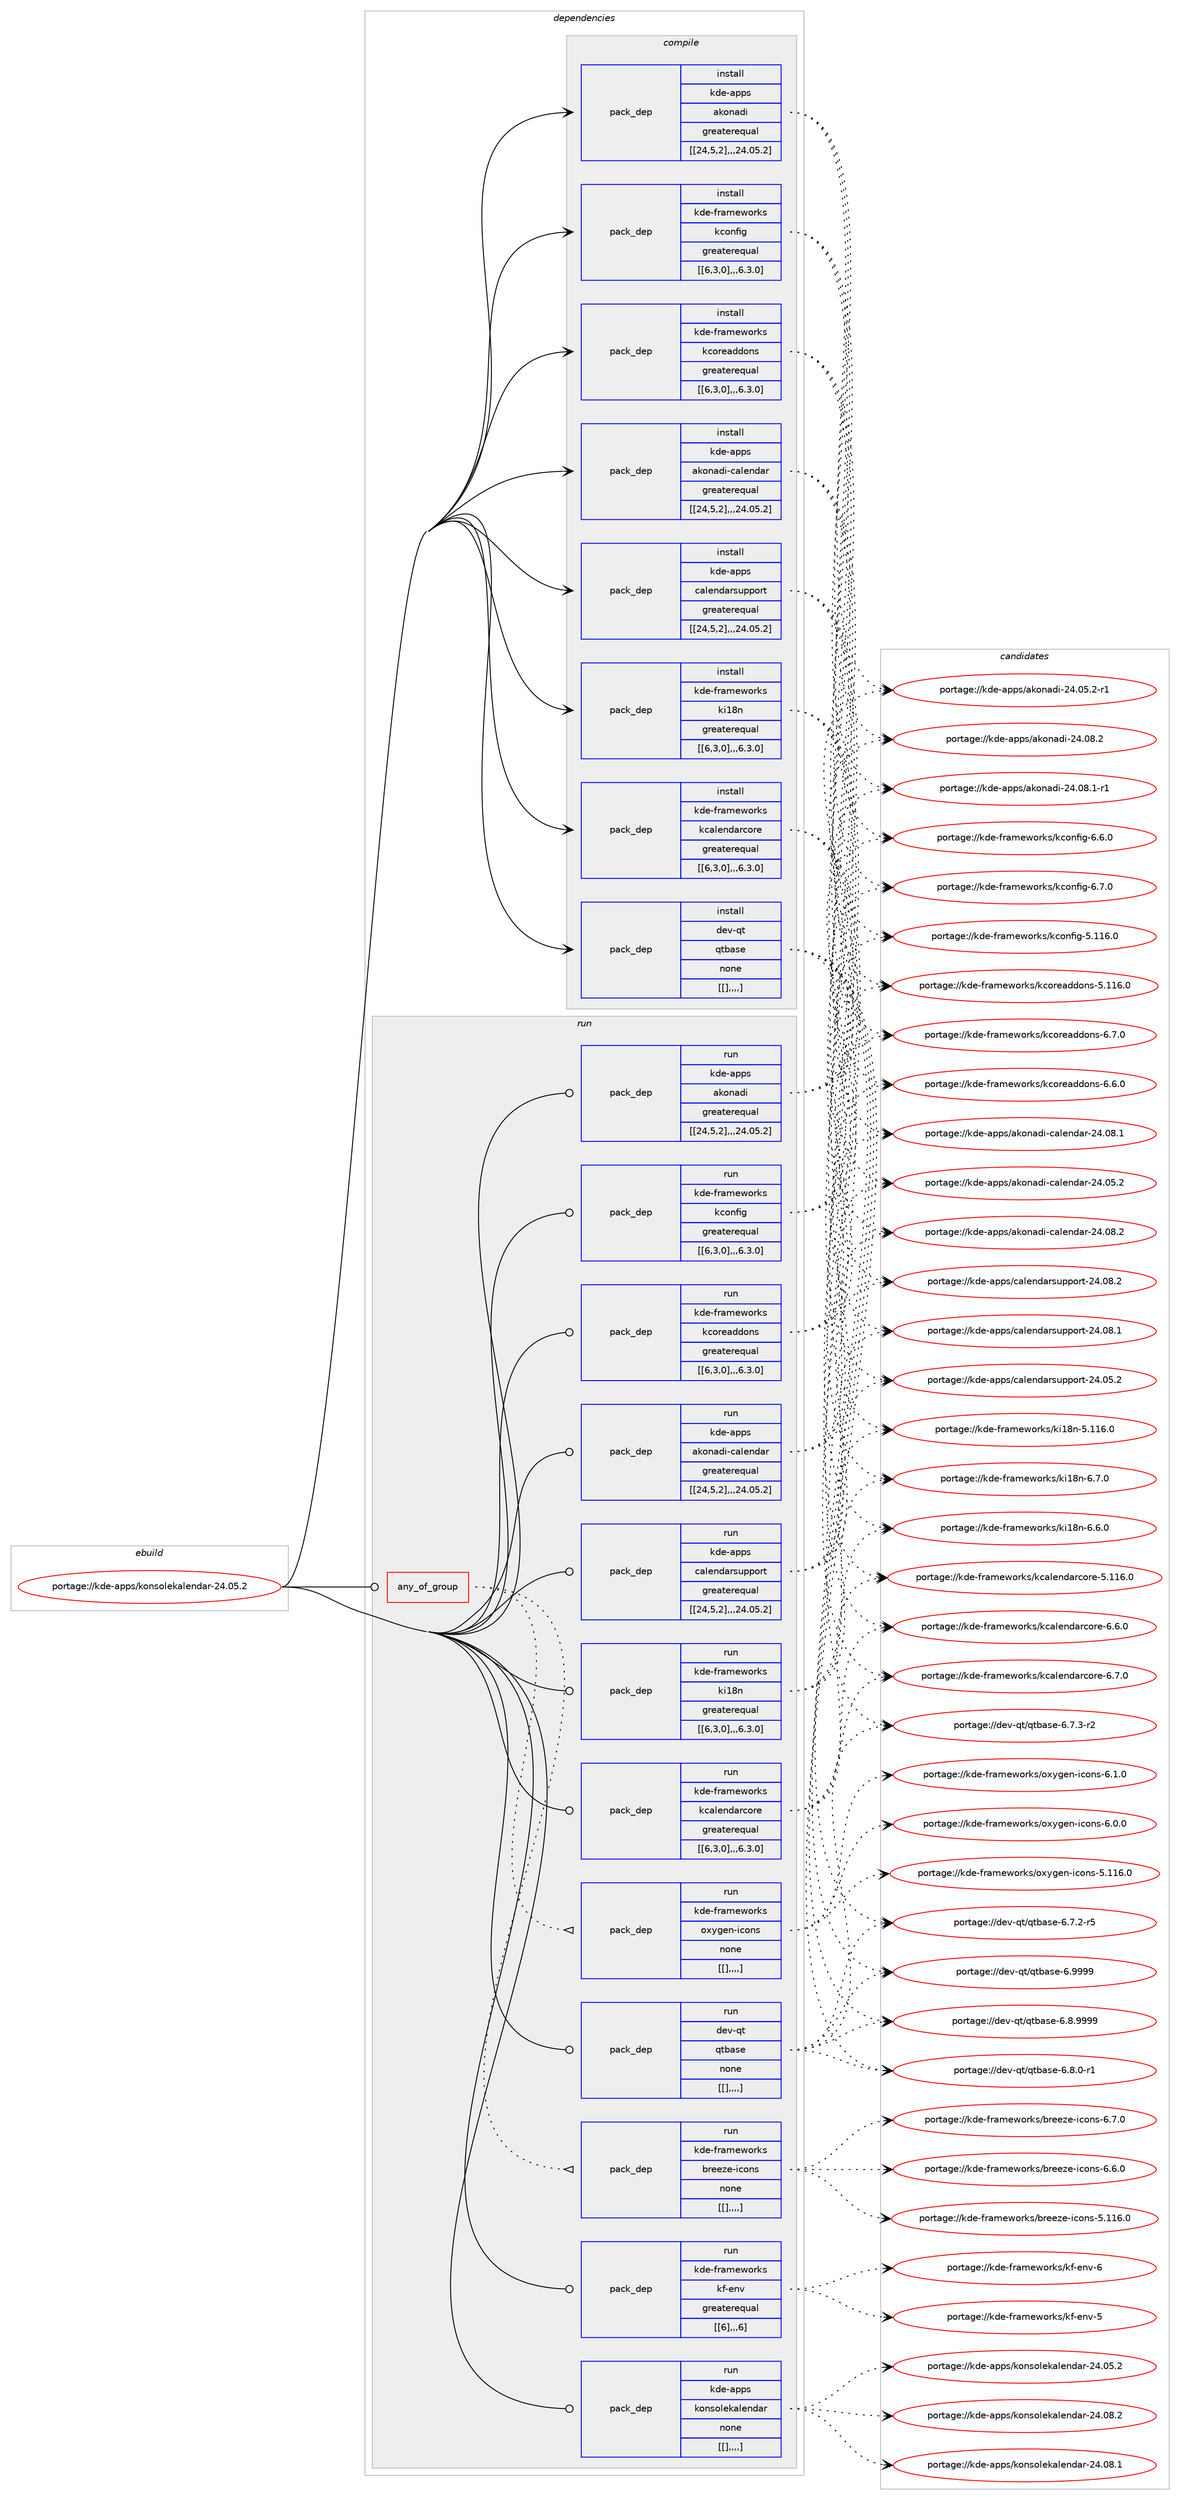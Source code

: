 digraph prolog {

# *************
# Graph options
# *************

newrank=true;
concentrate=true;
compound=true;
graph [rankdir=LR,fontname=Helvetica,fontsize=10,ranksep=1.5];#, ranksep=2.5, nodesep=0.2];
edge  [arrowhead=vee];
node  [fontname=Helvetica,fontsize=10];

# **********
# The ebuild
# **********

subgraph cluster_leftcol {
color=gray;
label=<<i>ebuild</i>>;
id [label="portage://kde-apps/konsolekalendar-24.05.2", color=red, width=4, href="../kde-apps/konsolekalendar-24.05.2.svg"];
}

# ****************
# The dependencies
# ****************

subgraph cluster_midcol {
color=gray;
label=<<i>dependencies</i>>;
subgraph cluster_compile {
fillcolor="#eeeeee";
style=filled;
label=<<i>compile</i>>;
subgraph pack199065 {
dependency273535 [label=<<TABLE BORDER="0" CELLBORDER="1" CELLSPACING="0" CELLPADDING="4" WIDTH="220"><TR><TD ROWSPAN="6" CELLPADDING="30">pack_dep</TD></TR><TR><TD WIDTH="110">install</TD></TR><TR><TD>dev-qt</TD></TR><TR><TD>qtbase</TD></TR><TR><TD>none</TD></TR><TR><TD>[[],,,,]</TD></TR></TABLE>>, shape=none, color=blue];
}
id:e -> dependency273535:w [weight=20,style="solid",arrowhead="vee"];
subgraph pack199126 {
dependency273608 [label=<<TABLE BORDER="0" CELLBORDER="1" CELLSPACING="0" CELLPADDING="4" WIDTH="220"><TR><TD ROWSPAN="6" CELLPADDING="30">pack_dep</TD></TR><TR><TD WIDTH="110">install</TD></TR><TR><TD>kde-apps</TD></TR><TR><TD>akonadi</TD></TR><TR><TD>greaterequal</TD></TR><TR><TD>[[24,5,2],,,24.05.2]</TD></TR></TABLE>>, shape=none, color=blue];
}
id:e -> dependency273608:w [weight=20,style="solid",arrowhead="vee"];
subgraph pack199194 {
dependency273666 [label=<<TABLE BORDER="0" CELLBORDER="1" CELLSPACING="0" CELLPADDING="4" WIDTH="220"><TR><TD ROWSPAN="6" CELLPADDING="30">pack_dep</TD></TR><TR><TD WIDTH="110">install</TD></TR><TR><TD>kde-apps</TD></TR><TR><TD>akonadi-calendar</TD></TR><TR><TD>greaterequal</TD></TR><TR><TD>[[24,5,2],,,24.05.2]</TD></TR></TABLE>>, shape=none, color=blue];
}
id:e -> dependency273666:w [weight=20,style="solid",arrowhead="vee"];
subgraph pack199196 {
dependency273683 [label=<<TABLE BORDER="0" CELLBORDER="1" CELLSPACING="0" CELLPADDING="4" WIDTH="220"><TR><TD ROWSPAN="6" CELLPADDING="30">pack_dep</TD></TR><TR><TD WIDTH="110">install</TD></TR><TR><TD>kde-apps</TD></TR><TR><TD>calendarsupport</TD></TR><TR><TD>greaterequal</TD></TR><TR><TD>[[24,5,2],,,24.05.2]</TD></TR></TABLE>>, shape=none, color=blue];
}
id:e -> dependency273683:w [weight=20,style="solid",arrowhead="vee"];
subgraph pack199215 {
dependency273685 [label=<<TABLE BORDER="0" CELLBORDER="1" CELLSPACING="0" CELLPADDING="4" WIDTH="220"><TR><TD ROWSPAN="6" CELLPADDING="30">pack_dep</TD></TR><TR><TD WIDTH="110">install</TD></TR><TR><TD>kde-frameworks</TD></TR><TR><TD>kcalendarcore</TD></TR><TR><TD>greaterequal</TD></TR><TR><TD>[[6,3,0],,,6.3.0]</TD></TR></TABLE>>, shape=none, color=blue];
}
id:e -> dependency273685:w [weight=20,style="solid",arrowhead="vee"];
subgraph pack199220 {
dependency273689 [label=<<TABLE BORDER="0" CELLBORDER="1" CELLSPACING="0" CELLPADDING="4" WIDTH="220"><TR><TD ROWSPAN="6" CELLPADDING="30">pack_dep</TD></TR><TR><TD WIDTH="110">install</TD></TR><TR><TD>kde-frameworks</TD></TR><TR><TD>kconfig</TD></TR><TR><TD>greaterequal</TD></TR><TR><TD>[[6,3,0],,,6.3.0]</TD></TR></TABLE>>, shape=none, color=blue];
}
id:e -> dependency273689:w [weight=20,style="solid",arrowhead="vee"];
subgraph pack199233 {
dependency273717 [label=<<TABLE BORDER="0" CELLBORDER="1" CELLSPACING="0" CELLPADDING="4" WIDTH="220"><TR><TD ROWSPAN="6" CELLPADDING="30">pack_dep</TD></TR><TR><TD WIDTH="110">install</TD></TR><TR><TD>kde-frameworks</TD></TR><TR><TD>kcoreaddons</TD></TR><TR><TD>greaterequal</TD></TR><TR><TD>[[6,3,0],,,6.3.0]</TD></TR></TABLE>>, shape=none, color=blue];
}
id:e -> dependency273717:w [weight=20,style="solid",arrowhead="vee"];
subgraph pack199248 {
dependency273721 [label=<<TABLE BORDER="0" CELLBORDER="1" CELLSPACING="0" CELLPADDING="4" WIDTH="220"><TR><TD ROWSPAN="6" CELLPADDING="30">pack_dep</TD></TR><TR><TD WIDTH="110">install</TD></TR><TR><TD>kde-frameworks</TD></TR><TR><TD>ki18n</TD></TR><TR><TD>greaterequal</TD></TR><TR><TD>[[6,3,0],,,6.3.0]</TD></TR></TABLE>>, shape=none, color=blue];
}
id:e -> dependency273721:w [weight=20,style="solid",arrowhead="vee"];
}
subgraph cluster_compileandrun {
fillcolor="#eeeeee";
style=filled;
label=<<i>compile and run</i>>;
}
subgraph cluster_run {
fillcolor="#eeeeee";
style=filled;
label=<<i>run</i>>;
subgraph any1909 {
dependency273772 [label=<<TABLE BORDER="0" CELLBORDER="1" CELLSPACING="0" CELLPADDING="4"><TR><TD CELLPADDING="10">any_of_group</TD></TR></TABLE>>, shape=none, color=red];subgraph pack199309 {
dependency273801 [label=<<TABLE BORDER="0" CELLBORDER="1" CELLSPACING="0" CELLPADDING="4" WIDTH="220"><TR><TD ROWSPAN="6" CELLPADDING="30">pack_dep</TD></TR><TR><TD WIDTH="110">run</TD></TR><TR><TD>kde-frameworks</TD></TR><TR><TD>breeze-icons</TD></TR><TR><TD>none</TD></TR><TR><TD>[[],,,,]</TD></TR></TABLE>>, shape=none, color=blue];
}
dependency273772:e -> dependency273801:w [weight=20,style="dotted",arrowhead="oinv"];
subgraph pack199327 {
dependency273806 [label=<<TABLE BORDER="0" CELLBORDER="1" CELLSPACING="0" CELLPADDING="4" WIDTH="220"><TR><TD ROWSPAN="6" CELLPADDING="30">pack_dep</TD></TR><TR><TD WIDTH="110">run</TD></TR><TR><TD>kde-frameworks</TD></TR><TR><TD>oxygen-icons</TD></TR><TR><TD>none</TD></TR><TR><TD>[[],,,,]</TD></TR></TABLE>>, shape=none, color=blue];
}
dependency273772:e -> dependency273806:w [weight=20,style="dotted",arrowhead="oinv"];
}
id:e -> dependency273772:w [weight=20,style="solid",arrowhead="odot"];
subgraph pack199469 {
dependency273957 [label=<<TABLE BORDER="0" CELLBORDER="1" CELLSPACING="0" CELLPADDING="4" WIDTH="220"><TR><TD ROWSPAN="6" CELLPADDING="30">pack_dep</TD></TR><TR><TD WIDTH="110">run</TD></TR><TR><TD>dev-qt</TD></TR><TR><TD>qtbase</TD></TR><TR><TD>none</TD></TR><TR><TD>[[],,,,]</TD></TR></TABLE>>, shape=none, color=blue];
}
id:e -> dependency273957:w [weight=20,style="solid",arrowhead="odot"];
subgraph pack199473 {
dependency273978 [label=<<TABLE BORDER="0" CELLBORDER="1" CELLSPACING="0" CELLPADDING="4" WIDTH="220"><TR><TD ROWSPAN="6" CELLPADDING="30">pack_dep</TD></TR><TR><TD WIDTH="110">run</TD></TR><TR><TD>kde-apps</TD></TR><TR><TD>akonadi</TD></TR><TR><TD>greaterequal</TD></TR><TR><TD>[[24,5,2],,,24.05.2]</TD></TR></TABLE>>, shape=none, color=blue];
}
id:e -> dependency273978:w [weight=20,style="solid",arrowhead="odot"];
subgraph pack199492 {
dependency273986 [label=<<TABLE BORDER="0" CELLBORDER="1" CELLSPACING="0" CELLPADDING="4" WIDTH="220"><TR><TD ROWSPAN="6" CELLPADDING="30">pack_dep</TD></TR><TR><TD WIDTH="110">run</TD></TR><TR><TD>kde-apps</TD></TR><TR><TD>akonadi-calendar</TD></TR><TR><TD>greaterequal</TD></TR><TR><TD>[[24,5,2],,,24.05.2]</TD></TR></TABLE>>, shape=none, color=blue];
}
id:e -> dependency273986:w [weight=20,style="solid",arrowhead="odot"];
subgraph pack199539 {
dependency274053 [label=<<TABLE BORDER="0" CELLBORDER="1" CELLSPACING="0" CELLPADDING="4" WIDTH="220"><TR><TD ROWSPAN="6" CELLPADDING="30">pack_dep</TD></TR><TR><TD WIDTH="110">run</TD></TR><TR><TD>kde-apps</TD></TR><TR><TD>calendarsupport</TD></TR><TR><TD>greaterequal</TD></TR><TR><TD>[[24,5,2],,,24.05.2]</TD></TR></TABLE>>, shape=none, color=blue];
}
id:e -> dependency274053:w [weight=20,style="solid",arrowhead="odot"];
subgraph pack199607 {
dependency274099 [label=<<TABLE BORDER="0" CELLBORDER="1" CELLSPACING="0" CELLPADDING="4" WIDTH="220"><TR><TD ROWSPAN="6" CELLPADDING="30">pack_dep</TD></TR><TR><TD WIDTH="110">run</TD></TR><TR><TD>kde-frameworks</TD></TR><TR><TD>kcalendarcore</TD></TR><TR><TD>greaterequal</TD></TR><TR><TD>[[6,3,0],,,6.3.0]</TD></TR></TABLE>>, shape=none, color=blue];
}
id:e -> dependency274099:w [weight=20,style="solid",arrowhead="odot"];
subgraph pack199621 {
dependency274140 [label=<<TABLE BORDER="0" CELLBORDER="1" CELLSPACING="0" CELLPADDING="4" WIDTH="220"><TR><TD ROWSPAN="6" CELLPADDING="30">pack_dep</TD></TR><TR><TD WIDTH="110">run</TD></TR><TR><TD>kde-frameworks</TD></TR><TR><TD>kconfig</TD></TR><TR><TD>greaterequal</TD></TR><TR><TD>[[6,3,0],,,6.3.0]</TD></TR></TABLE>>, shape=none, color=blue];
}
id:e -> dependency274140:w [weight=20,style="solid",arrowhead="odot"];
subgraph pack199640 {
dependency274142 [label=<<TABLE BORDER="0" CELLBORDER="1" CELLSPACING="0" CELLPADDING="4" WIDTH="220"><TR><TD ROWSPAN="6" CELLPADDING="30">pack_dep</TD></TR><TR><TD WIDTH="110">run</TD></TR><TR><TD>kde-frameworks</TD></TR><TR><TD>kcoreaddons</TD></TR><TR><TD>greaterequal</TD></TR><TR><TD>[[6,3,0],,,6.3.0]</TD></TR></TABLE>>, shape=none, color=blue];
}
id:e -> dependency274142:w [weight=20,style="solid",arrowhead="odot"];
subgraph pack199677 {
dependency274179 [label=<<TABLE BORDER="0" CELLBORDER="1" CELLSPACING="0" CELLPADDING="4" WIDTH="220"><TR><TD ROWSPAN="6" CELLPADDING="30">pack_dep</TD></TR><TR><TD WIDTH="110">run</TD></TR><TR><TD>kde-frameworks</TD></TR><TR><TD>kf-env</TD></TR><TR><TD>greaterequal</TD></TR><TR><TD>[[6],,,6]</TD></TR></TABLE>>, shape=none, color=blue];
}
id:e -> dependency274179:w [weight=20,style="solid",arrowhead="odot"];
subgraph pack199680 {
dependency274184 [label=<<TABLE BORDER="0" CELLBORDER="1" CELLSPACING="0" CELLPADDING="4" WIDTH="220"><TR><TD ROWSPAN="6" CELLPADDING="30">pack_dep</TD></TR><TR><TD WIDTH="110">run</TD></TR><TR><TD>kde-frameworks</TD></TR><TR><TD>ki18n</TD></TR><TR><TD>greaterequal</TD></TR><TR><TD>[[6,3,0],,,6.3.0]</TD></TR></TABLE>>, shape=none, color=blue];
}
id:e -> dependency274184:w [weight=20,style="solid",arrowhead="odot"];
subgraph pack199719 {
dependency274247 [label=<<TABLE BORDER="0" CELLBORDER="1" CELLSPACING="0" CELLPADDING="4" WIDTH="220"><TR><TD ROWSPAN="6" CELLPADDING="30">pack_dep</TD></TR><TR><TD WIDTH="110">run</TD></TR><TR><TD>kde-apps</TD></TR><TR><TD>konsolekalendar</TD></TR><TR><TD>none</TD></TR><TR><TD>[[],,,,]</TD></TR></TABLE>>, shape=none, color=blue];
}
id:e -> dependency274247:w [weight=20,style="solid",arrowhead="odot"];
}
}

# **************
# The candidates
# **************

subgraph cluster_choices {
rank=same;
color=gray;
label=<<i>candidates</i>>;

subgraph choice198429 {
color=black;
nodesep=1;
choice1001011184511311647113116989711510145544657575757 [label="portage://dev-qt/qtbase-6.9999", color=red, width=4,href="../dev-qt/qtbase-6.9999.svg"];
choice10010111845113116471131169897115101455446564657575757 [label="portage://dev-qt/qtbase-6.8.9999", color=red, width=4,href="../dev-qt/qtbase-6.8.9999.svg"];
choice100101118451131164711311698971151014554465646484511449 [label="portage://dev-qt/qtbase-6.8.0-r1", color=red, width=4,href="../dev-qt/qtbase-6.8.0-r1.svg"];
choice100101118451131164711311698971151014554465546514511450 [label="portage://dev-qt/qtbase-6.7.3-r2", color=red, width=4,href="../dev-qt/qtbase-6.7.3-r2.svg"];
choice100101118451131164711311698971151014554465546504511453 [label="portage://dev-qt/qtbase-6.7.2-r5", color=red, width=4,href="../dev-qt/qtbase-6.7.2-r5.svg"];
dependency273535:e -> choice1001011184511311647113116989711510145544657575757:w [style=dotted,weight="100"];
dependency273535:e -> choice10010111845113116471131169897115101455446564657575757:w [style=dotted,weight="100"];
dependency273535:e -> choice100101118451131164711311698971151014554465646484511449:w [style=dotted,weight="100"];
dependency273535:e -> choice100101118451131164711311698971151014554465546514511450:w [style=dotted,weight="100"];
dependency273535:e -> choice100101118451131164711311698971151014554465546504511453:w [style=dotted,weight="100"];
}
subgraph choice198436 {
color=black;
nodesep=1;
choice10710010145971121121154797107111110971001054550524648564650 [label="portage://kde-apps/akonadi-24.08.2", color=red, width=4,href="../kde-apps/akonadi-24.08.2.svg"];
choice107100101459711211211547971071111109710010545505246485646494511449 [label="portage://kde-apps/akonadi-24.08.1-r1", color=red, width=4,href="../kde-apps/akonadi-24.08.1-r1.svg"];
choice107100101459711211211547971071111109710010545505246485346504511449 [label="portage://kde-apps/akonadi-24.05.2-r1", color=red, width=4,href="../kde-apps/akonadi-24.05.2-r1.svg"];
dependency273608:e -> choice10710010145971121121154797107111110971001054550524648564650:w [style=dotted,weight="100"];
dependency273608:e -> choice107100101459711211211547971071111109710010545505246485646494511449:w [style=dotted,weight="100"];
dependency273608:e -> choice107100101459711211211547971071111109710010545505246485346504511449:w [style=dotted,weight="100"];
}
subgraph choice198440 {
color=black;
nodesep=1;
choice1071001014597112112115479710711111097100105459997108101110100971144550524648564650 [label="portage://kde-apps/akonadi-calendar-24.08.2", color=red, width=4,href="../kde-apps/akonadi-calendar-24.08.2.svg"];
choice1071001014597112112115479710711111097100105459997108101110100971144550524648564649 [label="portage://kde-apps/akonadi-calendar-24.08.1", color=red, width=4,href="../kde-apps/akonadi-calendar-24.08.1.svg"];
choice1071001014597112112115479710711111097100105459997108101110100971144550524648534650 [label="portage://kde-apps/akonadi-calendar-24.05.2", color=red, width=4,href="../kde-apps/akonadi-calendar-24.05.2.svg"];
dependency273666:e -> choice1071001014597112112115479710711111097100105459997108101110100971144550524648564650:w [style=dotted,weight="100"];
dependency273666:e -> choice1071001014597112112115479710711111097100105459997108101110100971144550524648564649:w [style=dotted,weight="100"];
dependency273666:e -> choice1071001014597112112115479710711111097100105459997108101110100971144550524648534650:w [style=dotted,weight="100"];
}
subgraph choice198459 {
color=black;
nodesep=1;
choice1071001014597112112115479997108101110100971141151171121121111141164550524648564650 [label="portage://kde-apps/calendarsupport-24.08.2", color=red, width=4,href="../kde-apps/calendarsupport-24.08.2.svg"];
choice1071001014597112112115479997108101110100971141151171121121111141164550524648564649 [label="portage://kde-apps/calendarsupport-24.08.1", color=red, width=4,href="../kde-apps/calendarsupport-24.08.1.svg"];
choice1071001014597112112115479997108101110100971141151171121121111141164550524648534650 [label="portage://kde-apps/calendarsupport-24.05.2", color=red, width=4,href="../kde-apps/calendarsupport-24.05.2.svg"];
dependency273683:e -> choice1071001014597112112115479997108101110100971141151171121121111141164550524648564650:w [style=dotted,weight="100"];
dependency273683:e -> choice1071001014597112112115479997108101110100971141151171121121111141164550524648564649:w [style=dotted,weight="100"];
dependency273683:e -> choice1071001014597112112115479997108101110100971141151171121121111141164550524648534650:w [style=dotted,weight="100"];
}
subgraph choice198466 {
color=black;
nodesep=1;
choice10710010145102114971091011191111141071154710799971081011101009711499111114101455446554648 [label="portage://kde-frameworks/kcalendarcore-6.7.0", color=red, width=4,href="../kde-frameworks/kcalendarcore-6.7.0.svg"];
choice10710010145102114971091011191111141071154710799971081011101009711499111114101455446544648 [label="portage://kde-frameworks/kcalendarcore-6.6.0", color=red, width=4,href="../kde-frameworks/kcalendarcore-6.6.0.svg"];
choice107100101451021149710910111911111410711547107999710810111010097114991111141014553464949544648 [label="portage://kde-frameworks/kcalendarcore-5.116.0", color=red, width=4,href="../kde-frameworks/kcalendarcore-5.116.0.svg"];
dependency273685:e -> choice10710010145102114971091011191111141071154710799971081011101009711499111114101455446554648:w [style=dotted,weight="100"];
dependency273685:e -> choice10710010145102114971091011191111141071154710799971081011101009711499111114101455446544648:w [style=dotted,weight="100"];
dependency273685:e -> choice107100101451021149710910111911111410711547107999710810111010097114991111141014553464949544648:w [style=dotted,weight="100"];
}
subgraph choice198469 {
color=black;
nodesep=1;
choice10710010145102114971091011191111141071154710799111110102105103455446554648 [label="portage://kde-frameworks/kconfig-6.7.0", color=red, width=4,href="../kde-frameworks/kconfig-6.7.0.svg"];
choice10710010145102114971091011191111141071154710799111110102105103455446544648 [label="portage://kde-frameworks/kconfig-6.6.0", color=red, width=4,href="../kde-frameworks/kconfig-6.6.0.svg"];
choice107100101451021149710910111911111410711547107991111101021051034553464949544648 [label="portage://kde-frameworks/kconfig-5.116.0", color=red, width=4,href="../kde-frameworks/kconfig-5.116.0.svg"];
dependency273689:e -> choice10710010145102114971091011191111141071154710799111110102105103455446554648:w [style=dotted,weight="100"];
dependency273689:e -> choice10710010145102114971091011191111141071154710799111110102105103455446544648:w [style=dotted,weight="100"];
dependency273689:e -> choice107100101451021149710910111911111410711547107991111101021051034553464949544648:w [style=dotted,weight="100"];
}
subgraph choice198472 {
color=black;
nodesep=1;
choice1071001014510211497109101119111114107115471079911111410197100100111110115455446554648 [label="portage://kde-frameworks/kcoreaddons-6.7.0", color=red, width=4,href="../kde-frameworks/kcoreaddons-6.7.0.svg"];
choice1071001014510211497109101119111114107115471079911111410197100100111110115455446544648 [label="portage://kde-frameworks/kcoreaddons-6.6.0", color=red, width=4,href="../kde-frameworks/kcoreaddons-6.6.0.svg"];
choice10710010145102114971091011191111141071154710799111114101971001001111101154553464949544648 [label="portage://kde-frameworks/kcoreaddons-5.116.0", color=red, width=4,href="../kde-frameworks/kcoreaddons-5.116.0.svg"];
dependency273717:e -> choice1071001014510211497109101119111114107115471079911111410197100100111110115455446554648:w [style=dotted,weight="100"];
dependency273717:e -> choice1071001014510211497109101119111114107115471079911111410197100100111110115455446544648:w [style=dotted,weight="100"];
dependency273717:e -> choice10710010145102114971091011191111141071154710799111114101971001001111101154553464949544648:w [style=dotted,weight="100"];
}
subgraph choice198507 {
color=black;
nodesep=1;
choice1071001014510211497109101119111114107115471071054956110455446554648 [label="portage://kde-frameworks/ki18n-6.7.0", color=red, width=4,href="../kde-frameworks/ki18n-6.7.0.svg"];
choice1071001014510211497109101119111114107115471071054956110455446544648 [label="portage://kde-frameworks/ki18n-6.6.0", color=red, width=4,href="../kde-frameworks/ki18n-6.6.0.svg"];
choice10710010145102114971091011191111141071154710710549561104553464949544648 [label="portage://kde-frameworks/ki18n-5.116.0", color=red, width=4,href="../kde-frameworks/ki18n-5.116.0.svg"];
dependency273721:e -> choice1071001014510211497109101119111114107115471071054956110455446554648:w [style=dotted,weight="100"];
dependency273721:e -> choice1071001014510211497109101119111114107115471071054956110455446544648:w [style=dotted,weight="100"];
dependency273721:e -> choice10710010145102114971091011191111141071154710710549561104553464949544648:w [style=dotted,weight="100"];
}
subgraph choice198515 {
color=black;
nodesep=1;
choice107100101451021149710910111911111410711547981141011011221014510599111110115455446554648 [label="portage://kde-frameworks/breeze-icons-6.7.0", color=red, width=4,href="../kde-frameworks/breeze-icons-6.7.0.svg"];
choice107100101451021149710910111911111410711547981141011011221014510599111110115455446544648 [label="portage://kde-frameworks/breeze-icons-6.6.0", color=red, width=4,href="../kde-frameworks/breeze-icons-6.6.0.svg"];
choice1071001014510211497109101119111114107115479811410110112210145105991111101154553464949544648 [label="portage://kde-frameworks/breeze-icons-5.116.0", color=red, width=4,href="../kde-frameworks/breeze-icons-5.116.0.svg"];
dependency273801:e -> choice107100101451021149710910111911111410711547981141011011221014510599111110115455446554648:w [style=dotted,weight="100"];
dependency273801:e -> choice107100101451021149710910111911111410711547981141011011221014510599111110115455446544648:w [style=dotted,weight="100"];
dependency273801:e -> choice1071001014510211497109101119111114107115479811410110112210145105991111101154553464949544648:w [style=dotted,weight="100"];
}
subgraph choice198518 {
color=black;
nodesep=1;
choice1071001014510211497109101119111114107115471111201211031011104510599111110115455446494648 [label="portage://kde-frameworks/oxygen-icons-6.1.0", color=red, width=4,href="../kde-frameworks/oxygen-icons-6.1.0.svg"];
choice1071001014510211497109101119111114107115471111201211031011104510599111110115455446484648 [label="portage://kde-frameworks/oxygen-icons-6.0.0", color=red, width=4,href="../kde-frameworks/oxygen-icons-6.0.0.svg"];
choice10710010145102114971091011191111141071154711112012110310111045105991111101154553464949544648 [label="portage://kde-frameworks/oxygen-icons-5.116.0", color=red, width=4,href="../kde-frameworks/oxygen-icons-5.116.0.svg"];
dependency273806:e -> choice1071001014510211497109101119111114107115471111201211031011104510599111110115455446494648:w [style=dotted,weight="100"];
dependency273806:e -> choice1071001014510211497109101119111114107115471111201211031011104510599111110115455446484648:w [style=dotted,weight="100"];
dependency273806:e -> choice10710010145102114971091011191111141071154711112012110310111045105991111101154553464949544648:w [style=dotted,weight="100"];
}
subgraph choice198521 {
color=black;
nodesep=1;
choice1001011184511311647113116989711510145544657575757 [label="portage://dev-qt/qtbase-6.9999", color=red, width=4,href="../dev-qt/qtbase-6.9999.svg"];
choice10010111845113116471131169897115101455446564657575757 [label="portage://dev-qt/qtbase-6.8.9999", color=red, width=4,href="../dev-qt/qtbase-6.8.9999.svg"];
choice100101118451131164711311698971151014554465646484511449 [label="portage://dev-qt/qtbase-6.8.0-r1", color=red, width=4,href="../dev-qt/qtbase-6.8.0-r1.svg"];
choice100101118451131164711311698971151014554465546514511450 [label="portage://dev-qt/qtbase-6.7.3-r2", color=red, width=4,href="../dev-qt/qtbase-6.7.3-r2.svg"];
choice100101118451131164711311698971151014554465546504511453 [label="portage://dev-qt/qtbase-6.7.2-r5", color=red, width=4,href="../dev-qt/qtbase-6.7.2-r5.svg"];
dependency273957:e -> choice1001011184511311647113116989711510145544657575757:w [style=dotted,weight="100"];
dependency273957:e -> choice10010111845113116471131169897115101455446564657575757:w [style=dotted,weight="100"];
dependency273957:e -> choice100101118451131164711311698971151014554465646484511449:w [style=dotted,weight="100"];
dependency273957:e -> choice100101118451131164711311698971151014554465546514511450:w [style=dotted,weight="100"];
dependency273957:e -> choice100101118451131164711311698971151014554465546504511453:w [style=dotted,weight="100"];
}
subgraph choice198527 {
color=black;
nodesep=1;
choice10710010145971121121154797107111110971001054550524648564650 [label="portage://kde-apps/akonadi-24.08.2", color=red, width=4,href="../kde-apps/akonadi-24.08.2.svg"];
choice107100101459711211211547971071111109710010545505246485646494511449 [label="portage://kde-apps/akonadi-24.08.1-r1", color=red, width=4,href="../kde-apps/akonadi-24.08.1-r1.svg"];
choice107100101459711211211547971071111109710010545505246485346504511449 [label="portage://kde-apps/akonadi-24.05.2-r1", color=red, width=4,href="../kde-apps/akonadi-24.05.2-r1.svg"];
dependency273978:e -> choice10710010145971121121154797107111110971001054550524648564650:w [style=dotted,weight="100"];
dependency273978:e -> choice107100101459711211211547971071111109710010545505246485646494511449:w [style=dotted,weight="100"];
dependency273978:e -> choice107100101459711211211547971071111109710010545505246485346504511449:w [style=dotted,weight="100"];
}
subgraph choice198531 {
color=black;
nodesep=1;
choice1071001014597112112115479710711111097100105459997108101110100971144550524648564650 [label="portage://kde-apps/akonadi-calendar-24.08.2", color=red, width=4,href="../kde-apps/akonadi-calendar-24.08.2.svg"];
choice1071001014597112112115479710711111097100105459997108101110100971144550524648564649 [label="portage://kde-apps/akonadi-calendar-24.08.1", color=red, width=4,href="../kde-apps/akonadi-calendar-24.08.1.svg"];
choice1071001014597112112115479710711111097100105459997108101110100971144550524648534650 [label="portage://kde-apps/akonadi-calendar-24.05.2", color=red, width=4,href="../kde-apps/akonadi-calendar-24.05.2.svg"];
dependency273986:e -> choice1071001014597112112115479710711111097100105459997108101110100971144550524648564650:w [style=dotted,weight="100"];
dependency273986:e -> choice1071001014597112112115479710711111097100105459997108101110100971144550524648564649:w [style=dotted,weight="100"];
dependency273986:e -> choice1071001014597112112115479710711111097100105459997108101110100971144550524648534650:w [style=dotted,weight="100"];
}
subgraph choice198602 {
color=black;
nodesep=1;
choice1071001014597112112115479997108101110100971141151171121121111141164550524648564650 [label="portage://kde-apps/calendarsupport-24.08.2", color=red, width=4,href="../kde-apps/calendarsupport-24.08.2.svg"];
choice1071001014597112112115479997108101110100971141151171121121111141164550524648564649 [label="portage://kde-apps/calendarsupport-24.08.1", color=red, width=4,href="../kde-apps/calendarsupport-24.08.1.svg"];
choice1071001014597112112115479997108101110100971141151171121121111141164550524648534650 [label="portage://kde-apps/calendarsupport-24.05.2", color=red, width=4,href="../kde-apps/calendarsupport-24.05.2.svg"];
dependency274053:e -> choice1071001014597112112115479997108101110100971141151171121121111141164550524648564650:w [style=dotted,weight="100"];
dependency274053:e -> choice1071001014597112112115479997108101110100971141151171121121111141164550524648564649:w [style=dotted,weight="100"];
dependency274053:e -> choice1071001014597112112115479997108101110100971141151171121121111141164550524648534650:w [style=dotted,weight="100"];
}
subgraph choice198603 {
color=black;
nodesep=1;
choice10710010145102114971091011191111141071154710799971081011101009711499111114101455446554648 [label="portage://kde-frameworks/kcalendarcore-6.7.0", color=red, width=4,href="../kde-frameworks/kcalendarcore-6.7.0.svg"];
choice10710010145102114971091011191111141071154710799971081011101009711499111114101455446544648 [label="portage://kde-frameworks/kcalendarcore-6.6.0", color=red, width=4,href="../kde-frameworks/kcalendarcore-6.6.0.svg"];
choice107100101451021149710910111911111410711547107999710810111010097114991111141014553464949544648 [label="portage://kde-frameworks/kcalendarcore-5.116.0", color=red, width=4,href="../kde-frameworks/kcalendarcore-5.116.0.svg"];
dependency274099:e -> choice10710010145102114971091011191111141071154710799971081011101009711499111114101455446554648:w [style=dotted,weight="100"];
dependency274099:e -> choice10710010145102114971091011191111141071154710799971081011101009711499111114101455446544648:w [style=dotted,weight="100"];
dependency274099:e -> choice107100101451021149710910111911111410711547107999710810111010097114991111141014553464949544648:w [style=dotted,weight="100"];
}
subgraph choice198606 {
color=black;
nodesep=1;
choice10710010145102114971091011191111141071154710799111110102105103455446554648 [label="portage://kde-frameworks/kconfig-6.7.0", color=red, width=4,href="../kde-frameworks/kconfig-6.7.0.svg"];
choice10710010145102114971091011191111141071154710799111110102105103455446544648 [label="portage://kde-frameworks/kconfig-6.6.0", color=red, width=4,href="../kde-frameworks/kconfig-6.6.0.svg"];
choice107100101451021149710910111911111410711547107991111101021051034553464949544648 [label="portage://kde-frameworks/kconfig-5.116.0", color=red, width=4,href="../kde-frameworks/kconfig-5.116.0.svg"];
dependency274140:e -> choice10710010145102114971091011191111141071154710799111110102105103455446554648:w [style=dotted,weight="100"];
dependency274140:e -> choice10710010145102114971091011191111141071154710799111110102105103455446544648:w [style=dotted,weight="100"];
dependency274140:e -> choice107100101451021149710910111911111410711547107991111101021051034553464949544648:w [style=dotted,weight="100"];
}
subgraph choice198610 {
color=black;
nodesep=1;
choice1071001014510211497109101119111114107115471079911111410197100100111110115455446554648 [label="portage://kde-frameworks/kcoreaddons-6.7.0", color=red, width=4,href="../kde-frameworks/kcoreaddons-6.7.0.svg"];
choice1071001014510211497109101119111114107115471079911111410197100100111110115455446544648 [label="portage://kde-frameworks/kcoreaddons-6.6.0", color=red, width=4,href="../kde-frameworks/kcoreaddons-6.6.0.svg"];
choice10710010145102114971091011191111141071154710799111114101971001001111101154553464949544648 [label="portage://kde-frameworks/kcoreaddons-5.116.0", color=red, width=4,href="../kde-frameworks/kcoreaddons-5.116.0.svg"];
dependency274142:e -> choice1071001014510211497109101119111114107115471079911111410197100100111110115455446554648:w [style=dotted,weight="100"];
dependency274142:e -> choice1071001014510211497109101119111114107115471079911111410197100100111110115455446544648:w [style=dotted,weight="100"];
dependency274142:e -> choice10710010145102114971091011191111141071154710799111114101971001001111101154553464949544648:w [style=dotted,weight="100"];
}
subgraph choice198666 {
color=black;
nodesep=1;
choice107100101451021149710910111911111410711547107102451011101184554 [label="portage://kde-frameworks/kf-env-6", color=red, width=4,href="../kde-frameworks/kf-env-6.svg"];
choice107100101451021149710910111911111410711547107102451011101184553 [label="portage://kde-frameworks/kf-env-5", color=red, width=4,href="../kde-frameworks/kf-env-5.svg"];
dependency274179:e -> choice107100101451021149710910111911111410711547107102451011101184554:w [style=dotted,weight="100"];
dependency274179:e -> choice107100101451021149710910111911111410711547107102451011101184553:w [style=dotted,weight="100"];
}
subgraph choice198669 {
color=black;
nodesep=1;
choice1071001014510211497109101119111114107115471071054956110455446554648 [label="portage://kde-frameworks/ki18n-6.7.0", color=red, width=4,href="../kde-frameworks/ki18n-6.7.0.svg"];
choice1071001014510211497109101119111114107115471071054956110455446544648 [label="portage://kde-frameworks/ki18n-6.6.0", color=red, width=4,href="../kde-frameworks/ki18n-6.6.0.svg"];
choice10710010145102114971091011191111141071154710710549561104553464949544648 [label="portage://kde-frameworks/ki18n-5.116.0", color=red, width=4,href="../kde-frameworks/ki18n-5.116.0.svg"];
dependency274184:e -> choice1071001014510211497109101119111114107115471071054956110455446554648:w [style=dotted,weight="100"];
dependency274184:e -> choice1071001014510211497109101119111114107115471071054956110455446544648:w [style=dotted,weight="100"];
dependency274184:e -> choice10710010145102114971091011191111141071154710710549561104553464949544648:w [style=dotted,weight="100"];
}
subgraph choice198692 {
color=black;
nodesep=1;
choice10710010145971121121154710711111011511110810110797108101110100971144550524648564650 [label="portage://kde-apps/konsolekalendar-24.08.2", color=red, width=4,href="../kde-apps/konsolekalendar-24.08.2.svg"];
choice10710010145971121121154710711111011511110810110797108101110100971144550524648564649 [label="portage://kde-apps/konsolekalendar-24.08.1", color=red, width=4,href="../kde-apps/konsolekalendar-24.08.1.svg"];
choice10710010145971121121154710711111011511110810110797108101110100971144550524648534650 [label="portage://kde-apps/konsolekalendar-24.05.2", color=red, width=4,href="../kde-apps/konsolekalendar-24.05.2.svg"];
dependency274247:e -> choice10710010145971121121154710711111011511110810110797108101110100971144550524648564650:w [style=dotted,weight="100"];
dependency274247:e -> choice10710010145971121121154710711111011511110810110797108101110100971144550524648564649:w [style=dotted,weight="100"];
dependency274247:e -> choice10710010145971121121154710711111011511110810110797108101110100971144550524648534650:w [style=dotted,weight="100"];
}
}

}
